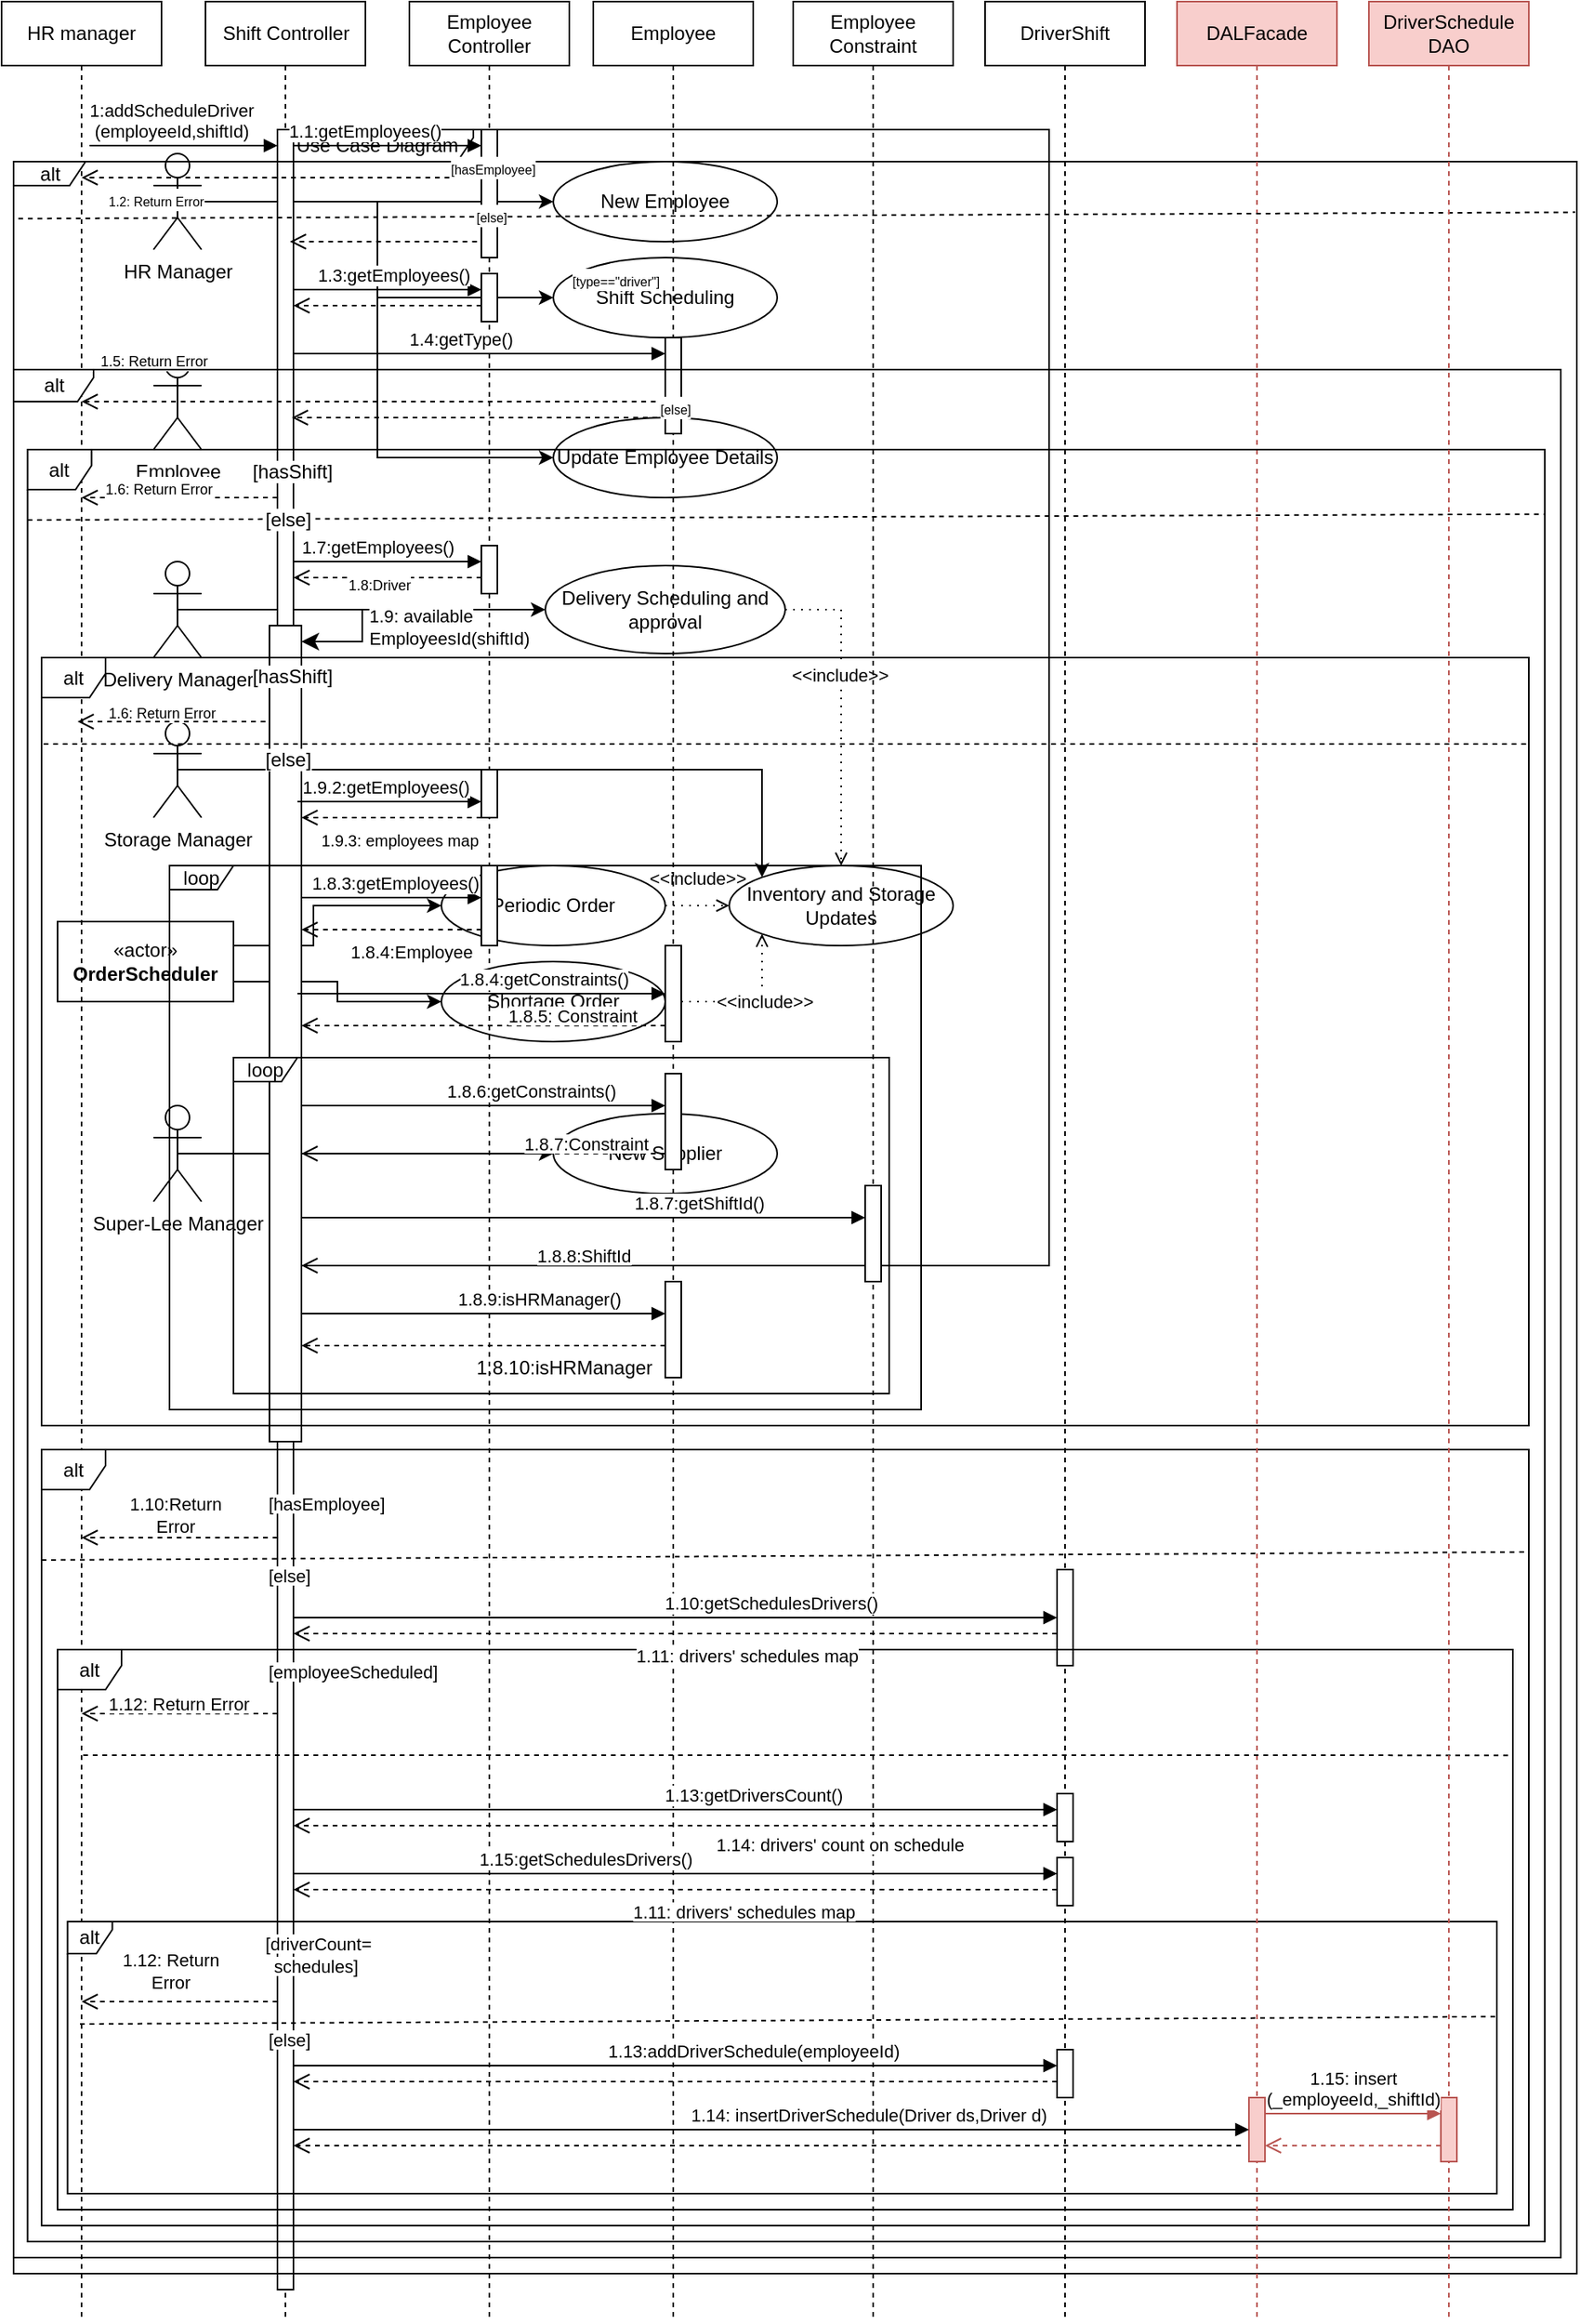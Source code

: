 <mxfile version="21.5.0" type="device">
  <diagram name="Page-1" id="OMFNTm1YXZq7TplVaW0e">
    <mxGraphModel dx="794" dy="508" grid="1" gridSize="10" guides="1" tooltips="1" connect="1" arrows="1" fold="1" page="1" pageScale="1" pageWidth="827" pageHeight="1169" math="0" shadow="0">
      <root>
        <mxCell id="0" />
        <mxCell id="1" parent="0" />
        <mxCell id="u0YorvcQMeuO6eI5wtP1-1" value="Use Case Diagram" style="shape=umlFrame;whiteSpace=wrap;html=1;pointerEvents=0;width=120;height=20;" parent="1" vertex="1">
          <mxGeometry x="180" y="120" width="480" height="710" as="geometry" />
        </mxCell>
        <mxCell id="u0YorvcQMeuO6eI5wtP1-29" style="edgeStyle=orthogonalEdgeStyle;rounded=0;orthogonalLoop=1;jettySize=auto;html=1;exitX=1;exitY=0.5;exitDx=0;exitDy=0;entryX=0;entryY=0.5;entryDx=0;entryDy=0;dashed=1;dashPattern=1 4;endArrow=open;endFill=0;" parent="1" source="u0YorvcQMeuO6eI5wtP1-2" target="u0YorvcQMeuO6eI5wtP1-7" edge="1">
          <mxGeometry relative="1" as="geometry" />
        </mxCell>
        <mxCell id="u0YorvcQMeuO6eI5wtP1-35" value="&amp;lt;&amp;lt;include&amp;gt;&amp;gt;" style="edgeLabel;html=1;align=center;verticalAlign=middle;resizable=0;points=[];" parent="u0YorvcQMeuO6eI5wtP1-29" vertex="1" connectable="0">
          <mxGeometry x="-0.416" y="-1" relative="1" as="geometry">
            <mxPoint x="8" y="-18" as="offset" />
          </mxGeometry>
        </mxCell>
        <mxCell id="u0YorvcQMeuO6eI5wtP1-2" value="Periodic Order" style="ellipse;whiteSpace=wrap;html=1;" parent="1" vertex="1">
          <mxGeometry x="280" y="580" width="140" height="50" as="geometry" />
        </mxCell>
        <mxCell id="u0YorvcQMeuO6eI5wtP1-30" style="edgeStyle=orthogonalEdgeStyle;rounded=0;orthogonalLoop=1;jettySize=auto;html=1;exitX=1;exitY=0.5;exitDx=0;exitDy=0;entryX=0;entryY=1;entryDx=0;entryDy=0;endArrow=open;endFill=0;dashed=1;dashPattern=1 4;" parent="1" source="u0YorvcQMeuO6eI5wtP1-3" target="u0YorvcQMeuO6eI5wtP1-7" edge="1">
          <mxGeometry relative="1" as="geometry" />
        </mxCell>
        <mxCell id="u0YorvcQMeuO6eI5wtP1-36" value="&amp;lt;&amp;lt;include&amp;gt;&amp;gt;" style="edgeLabel;html=1;align=center;verticalAlign=middle;resizable=0;points=[];" parent="u0YorvcQMeuO6eI5wtP1-30" vertex="1" connectable="0">
          <mxGeometry x="0.19" y="-1" relative="1" as="geometry">
            <mxPoint as="offset" />
          </mxGeometry>
        </mxCell>
        <mxCell id="u0YorvcQMeuO6eI5wtP1-3" value="Shortage Order" style="ellipse;whiteSpace=wrap;html=1;" parent="1" vertex="1">
          <mxGeometry x="280" y="640" width="140" height="50" as="geometry" />
        </mxCell>
        <mxCell id="u0YorvcQMeuO6eI5wtP1-4" value="Shift Scheduling" style="ellipse;whiteSpace=wrap;html=1;" parent="1" vertex="1">
          <mxGeometry x="350" y="200" width="140" height="50" as="geometry" />
        </mxCell>
        <mxCell id="u0YorvcQMeuO6eI5wtP1-5" value="New Employee" style="ellipse;whiteSpace=wrap;html=1;" parent="1" vertex="1">
          <mxGeometry x="350" y="140" width="140" height="50" as="geometry" />
        </mxCell>
        <mxCell id="u0YorvcQMeuO6eI5wtP1-6" value="Update Employee Details" style="ellipse;whiteSpace=wrap;html=1;" parent="1" vertex="1">
          <mxGeometry x="350" y="300" width="140" height="50" as="geometry" />
        </mxCell>
        <mxCell id="u0YorvcQMeuO6eI5wtP1-7" value="Inventory and Storage Updates" style="ellipse;whiteSpace=wrap;html=1;" parent="1" vertex="1">
          <mxGeometry x="460" y="580" width="140" height="50" as="geometry" />
        </mxCell>
        <mxCell id="u0YorvcQMeuO6eI5wtP1-8" value="New Supplier" style="ellipse;whiteSpace=wrap;html=1;" parent="1" vertex="1">
          <mxGeometry x="350" y="735" width="140" height="50" as="geometry" />
        </mxCell>
        <mxCell id="u0YorvcQMeuO6eI5wtP1-9" value="Delivery Scheduling and approval" style="ellipse;whiteSpace=wrap;html=1;" parent="1" vertex="1">
          <mxGeometry x="345" y="392.5" width="150" height="55" as="geometry" />
        </mxCell>
        <mxCell id="u0YorvcQMeuO6eI5wtP1-22" style="edgeStyle=orthogonalEdgeStyle;rounded=0;orthogonalLoop=1;jettySize=auto;html=1;exitX=1;exitY=0.25;exitDx=0;exitDy=0;entryX=0;entryY=0.5;entryDx=0;entryDy=0;" parent="1" source="u0YorvcQMeuO6eI5wtP1-21" target="u0YorvcQMeuO6eI5wtP1-2" edge="1">
          <mxGeometry relative="1" as="geometry">
            <Array as="points">
              <mxPoint x="150" y="630" />
              <mxPoint x="200" y="630" />
              <mxPoint x="200" y="605" />
            </Array>
          </mxGeometry>
        </mxCell>
        <mxCell id="u0YorvcQMeuO6eI5wtP1-23" style="edgeStyle=orthogonalEdgeStyle;rounded=0;orthogonalLoop=1;jettySize=auto;html=1;exitX=1;exitY=0.75;exitDx=0;exitDy=0;entryX=0;entryY=0.5;entryDx=0;entryDy=0;" parent="1" source="u0YorvcQMeuO6eI5wtP1-21" target="u0YorvcQMeuO6eI5wtP1-3" edge="1">
          <mxGeometry relative="1" as="geometry" />
        </mxCell>
        <mxCell id="u0YorvcQMeuO6eI5wtP1-21" value="«actor»&lt;br&gt;&lt;b&gt;OrderScheduler&lt;/b&gt;" style="html=1;whiteSpace=wrap;" parent="1" vertex="1">
          <mxGeometry x="40" y="615" width="110" height="50" as="geometry" />
        </mxCell>
        <mxCell id="u0YorvcQMeuO6eI5wtP1-31" style="edgeStyle=orthogonalEdgeStyle;rounded=0;orthogonalLoop=1;jettySize=auto;html=1;exitX=0.5;exitY=0.5;exitDx=0;exitDy=0;entryX=0;entryY=0;entryDx=0;entryDy=0;exitPerimeter=0;" parent="1" source="u0YorvcQMeuO6eI5wtP1-32" target="u0YorvcQMeuO6eI5wtP1-7" edge="1">
          <mxGeometry relative="1" as="geometry">
            <mxPoint x="150" y="585" as="sourcePoint" />
            <Array as="points">
              <mxPoint x="115" y="520" />
              <mxPoint x="481" y="520" />
            </Array>
          </mxGeometry>
        </mxCell>
        <mxCell id="u0YorvcQMeuO6eI5wtP1-32" value="Storage Manager" style="shape=umlActor;verticalLabelPosition=bottom;verticalAlign=top;html=1;" parent="1" vertex="1">
          <mxGeometry x="100" y="490" width="30" height="60" as="geometry" />
        </mxCell>
        <mxCell id="u0YorvcQMeuO6eI5wtP1-39" style="edgeStyle=orthogonalEdgeStyle;rounded=0;orthogonalLoop=1;jettySize=auto;html=1;exitX=0.5;exitY=0.5;exitDx=0;exitDy=0;exitPerimeter=0;entryX=0;entryY=0.5;entryDx=0;entryDy=0;" parent="1" source="u0YorvcQMeuO6eI5wtP1-38" target="u0YorvcQMeuO6eI5wtP1-8" edge="1">
          <mxGeometry relative="1" as="geometry" />
        </mxCell>
        <mxCell id="u0YorvcQMeuO6eI5wtP1-38" value="Super-Lee Manager" style="shape=umlActor;verticalLabelPosition=bottom;verticalAlign=top;html=1;" parent="1" vertex="1">
          <mxGeometry x="100" y="730" width="30" height="60" as="geometry" />
        </mxCell>
        <mxCell id="7" style="edgeStyle=orthogonalEdgeStyle;rounded=0;orthogonalLoop=1;jettySize=auto;html=1;exitX=0.5;exitY=0.5;exitDx=0;exitDy=0;exitPerimeter=0;entryX=0;entryY=0.5;entryDx=0;entryDy=0;" parent="1" source="2" target="u0YorvcQMeuO6eI5wtP1-5" edge="1">
          <mxGeometry relative="1" as="geometry" />
        </mxCell>
        <mxCell id="8" style="edgeStyle=orthogonalEdgeStyle;rounded=0;orthogonalLoop=1;jettySize=auto;html=1;exitX=0.5;exitY=0.5;exitDx=0;exitDy=0;exitPerimeter=0;entryX=0;entryY=0.5;entryDx=0;entryDy=0;" parent="1" source="2" target="u0YorvcQMeuO6eI5wtP1-4" edge="1">
          <mxGeometry relative="1" as="geometry" />
        </mxCell>
        <mxCell id="9" style="edgeStyle=orthogonalEdgeStyle;rounded=0;orthogonalLoop=1;jettySize=auto;html=1;exitX=0.5;exitY=0.5;exitDx=0;exitDy=0;exitPerimeter=0;entryX=0;entryY=0.5;entryDx=0;entryDy=0;" parent="1" source="2" target="u0YorvcQMeuO6eI5wtP1-6" edge="1">
          <mxGeometry relative="1" as="geometry" />
        </mxCell>
        <mxCell id="2" value="HR Manager" style="shape=umlActor;verticalLabelPosition=bottom;verticalAlign=top;html=1;" parent="1" vertex="1">
          <mxGeometry x="100" y="135" width="30" height="60" as="geometry" />
        </mxCell>
        <mxCell id="3" value="Employee" style="shape=umlActor;verticalLabelPosition=bottom;verticalAlign=top;html=1;" parent="1" vertex="1">
          <mxGeometry x="100" y="260" width="30" height="60" as="geometry" />
        </mxCell>
        <mxCell id="6" style="edgeStyle=orthogonalEdgeStyle;rounded=0;orthogonalLoop=1;jettySize=auto;html=1;exitX=0.5;exitY=0.5;exitDx=0;exitDy=0;exitPerimeter=0;entryX=0;entryY=0.5;entryDx=0;entryDy=0;" parent="1" source="4" target="u0YorvcQMeuO6eI5wtP1-9" edge="1">
          <mxGeometry relative="1" as="geometry" />
        </mxCell>
        <mxCell id="4" value="Delivery Manager" style="shape=umlActor;verticalLabelPosition=bottom;verticalAlign=top;html=1;" parent="1" vertex="1">
          <mxGeometry x="100" y="390" width="30" height="60" as="geometry" />
        </mxCell>
        <mxCell id="10" style="edgeStyle=orthogonalEdgeStyle;rounded=0;orthogonalLoop=1;jettySize=auto;html=1;exitX=1;exitY=0.5;exitDx=0;exitDy=0;entryX=0.5;entryY=0;entryDx=0;entryDy=0;dashed=1;dashPattern=1 4;endArrow=open;endFill=0;" parent="1" source="u0YorvcQMeuO6eI5wtP1-9" target="u0YorvcQMeuO6eI5wtP1-7" edge="1">
          <mxGeometry relative="1" as="geometry">
            <mxPoint x="510" y="460" as="sourcePoint" />
            <mxPoint x="550" y="410" as="targetPoint" />
            <Array as="points">
              <mxPoint x="530" y="420" />
            </Array>
          </mxGeometry>
        </mxCell>
        <mxCell id="11" value="&amp;lt;&amp;lt;include&amp;gt;&amp;gt;" style="edgeLabel;html=1;align=center;verticalAlign=middle;resizable=0;points=[];" parent="10" vertex="1" connectable="0">
          <mxGeometry x="-0.416" y="-1" relative="1" as="geometry">
            <mxPoint y="19" as="offset" />
          </mxGeometry>
        </mxCell>
        <mxCell id="nFy5Mc15L_o9c_TITV0G-11" value="HR manager" style="shape=umlLifeline;perimeter=lifelinePerimeter;whiteSpace=wrap;html=1;container=0;dropTarget=0;collapsible=0;recursiveResize=0;outlineConnect=0;portConstraint=eastwest;newEdgeStyle={&quot;edgeStyle&quot;:&quot;elbowEdgeStyle&quot;,&quot;elbow&quot;:&quot;vertical&quot;,&quot;curved&quot;:0,&quot;rounded&quot;:0};" vertex="1" parent="1">
          <mxGeometry x="5" y="40" width="100" height="1450" as="geometry" />
        </mxCell>
        <mxCell id="nFy5Mc15L_o9c_TITV0G-12" value="Shift Controller" style="shape=umlLifeline;perimeter=lifelinePerimeter;whiteSpace=wrap;html=1;container=0;dropTarget=0;collapsible=0;recursiveResize=0;outlineConnect=0;portConstraint=eastwest;newEdgeStyle={&quot;edgeStyle&quot;:&quot;elbowEdgeStyle&quot;,&quot;elbow&quot;:&quot;vertical&quot;,&quot;curved&quot;:0,&quot;rounded&quot;:0};" vertex="1" parent="1">
          <mxGeometry x="132.5" y="40" width="100" height="1450" as="geometry" />
        </mxCell>
        <mxCell id="nFy5Mc15L_o9c_TITV0G-13" value="" style="html=1;points=[];perimeter=orthogonalPerimeter;outlineConnect=0;targetShapes=umlLifeline;portConstraint=eastwest;newEdgeStyle={&quot;edgeStyle&quot;:&quot;elbowEdgeStyle&quot;,&quot;elbow&quot;:&quot;vertical&quot;,&quot;curved&quot;:0,&quot;rounded&quot;:0};" vertex="1" parent="nFy5Mc15L_o9c_TITV0G-12">
          <mxGeometry x="45" y="80" width="10" height="1350" as="geometry" />
        </mxCell>
        <mxCell id="nFy5Mc15L_o9c_TITV0G-14" value="" style="html=1;points=[];perimeter=orthogonalPerimeter;outlineConnect=0;targetShapes=umlLifeline;portConstraint=eastwest;newEdgeStyle={&quot;edgeStyle&quot;:&quot;elbowEdgeStyle&quot;,&quot;elbow&quot;:&quot;vertical&quot;,&quot;curved&quot;:0,&quot;rounded&quot;:0};" vertex="1" parent="nFy5Mc15L_o9c_TITV0G-12">
          <mxGeometry x="40" y="390" width="20" height="510" as="geometry" />
        </mxCell>
        <mxCell id="nFy5Mc15L_o9c_TITV0G-15" value="" style="edgeStyle=segmentEdgeStyle;endArrow=classic;html=1;curved=0;rounded=0;endSize=8;startSize=8;" edge="1" parent="nFy5Mc15L_o9c_TITV0G-12" source="nFy5Mc15L_o9c_TITV0G-13" target="nFy5Mc15L_o9c_TITV0G-14">
          <mxGeometry width="50" height="50" relative="1" as="geometry">
            <mxPoint x="52.5" y="385" as="sourcePoint" />
            <mxPoint x="52.5" y="415" as="targetPoint" />
            <Array as="points">
              <mxPoint x="98" y="380" />
              <mxPoint x="98" y="400" />
            </Array>
          </mxGeometry>
        </mxCell>
        <mxCell id="nFy5Mc15L_o9c_TITV0G-16" value="1:addScheduleDriver&lt;br&gt;(employeeId,shiftId)" style="html=1;verticalAlign=bottom;endArrow=block;edgeStyle=elbowEdgeStyle;elbow=vertical;curved=0;rounded=0;" edge="1" parent="1" target="nFy5Mc15L_o9c_TITV0G-13">
          <mxGeometry x="-0.13" relative="1" as="geometry">
            <mxPoint x="60" y="130" as="sourcePoint" />
            <Array as="points">
              <mxPoint x="145" y="130" />
            </Array>
            <mxPoint x="170" y="130" as="targetPoint" />
            <mxPoint as="offset" />
          </mxGeometry>
        </mxCell>
        <mxCell id="nFy5Mc15L_o9c_TITV0G-17" value="Employee&lt;br&gt;Controller" style="shape=umlLifeline;perimeter=lifelinePerimeter;whiteSpace=wrap;html=1;container=0;dropTarget=0;collapsible=0;recursiveResize=0;outlineConnect=0;portConstraint=eastwest;newEdgeStyle={&quot;edgeStyle&quot;:&quot;elbowEdgeStyle&quot;,&quot;elbow&quot;:&quot;vertical&quot;,&quot;curved&quot;:0,&quot;rounded&quot;:0};" vertex="1" parent="1">
          <mxGeometry x="260" y="40" width="100" height="1450" as="geometry" />
        </mxCell>
        <mxCell id="nFy5Mc15L_o9c_TITV0G-18" value="" style="html=1;points=[];perimeter=orthogonalPerimeter;outlineConnect=0;targetShapes=umlLifeline;portConstraint=eastwest;newEdgeStyle={&quot;edgeStyle&quot;:&quot;elbowEdgeStyle&quot;,&quot;elbow&quot;:&quot;vertical&quot;,&quot;curved&quot;:0,&quot;rounded&quot;:0};" vertex="1" parent="nFy5Mc15L_o9c_TITV0G-17">
          <mxGeometry x="45" y="80" width="10" height="80" as="geometry" />
        </mxCell>
        <mxCell id="nFy5Mc15L_o9c_TITV0G-19" value="" style="html=1;points=[];perimeter=orthogonalPerimeter;outlineConnect=0;targetShapes=umlLifeline;portConstraint=eastwest;newEdgeStyle={&quot;edgeStyle&quot;:&quot;elbowEdgeStyle&quot;,&quot;elbow&quot;:&quot;vertical&quot;,&quot;curved&quot;:0,&quot;rounded&quot;:0};" vertex="1" parent="nFy5Mc15L_o9c_TITV0G-17">
          <mxGeometry x="45" y="170" width="10" height="30" as="geometry" />
        </mxCell>
        <mxCell id="nFy5Mc15L_o9c_TITV0G-20" value="" style="html=1;points=[];perimeter=orthogonalPerimeter;outlineConnect=0;targetShapes=umlLifeline;portConstraint=eastwest;newEdgeStyle={&quot;edgeStyle&quot;:&quot;elbowEdgeStyle&quot;,&quot;elbow&quot;:&quot;vertical&quot;,&quot;curved&quot;:0,&quot;rounded&quot;:0};" vertex="1" parent="nFy5Mc15L_o9c_TITV0G-17">
          <mxGeometry x="45" y="340" width="10" height="30" as="geometry" />
        </mxCell>
        <mxCell id="nFy5Mc15L_o9c_TITV0G-21" value="" style="html=1;points=[];perimeter=orthogonalPerimeter;outlineConnect=0;targetShapes=umlLifeline;portConstraint=eastwest;newEdgeStyle={&quot;edgeStyle&quot;:&quot;elbowEdgeStyle&quot;,&quot;elbow&quot;:&quot;vertical&quot;,&quot;curved&quot;:0,&quot;rounded&quot;:0};" vertex="1" parent="nFy5Mc15L_o9c_TITV0G-17">
          <mxGeometry x="45" y="480" width="10" height="30" as="geometry" />
        </mxCell>
        <mxCell id="nFy5Mc15L_o9c_TITV0G-22" value="" style="html=1;points=[];perimeter=orthogonalPerimeter;outlineConnect=0;targetShapes=umlLifeline;portConstraint=eastwest;newEdgeStyle={&quot;edgeStyle&quot;:&quot;elbowEdgeStyle&quot;,&quot;elbow&quot;:&quot;vertical&quot;,&quot;curved&quot;:0,&quot;rounded&quot;:0};" vertex="1" parent="nFy5Mc15L_o9c_TITV0G-17">
          <mxGeometry x="45" y="540" width="10" height="50" as="geometry" />
        </mxCell>
        <mxCell id="nFy5Mc15L_o9c_TITV0G-23" value="1.1:getEmployees()" style="html=1;verticalAlign=bottom;endArrow=block;edgeStyle=elbowEdgeStyle;elbow=vertical;curved=0;rounded=0;" edge="1" parent="1" source="nFy5Mc15L_o9c_TITV0G-13" target="nFy5Mc15L_o9c_TITV0G-18">
          <mxGeometry x="-0.25" relative="1" as="geometry">
            <mxPoint x="190" y="140" as="sourcePoint" />
            <Array as="points">
              <mxPoint x="260" y="130" />
              <mxPoint x="290" y="140" />
            </Array>
            <mxPoint x="350" y="140" as="targetPoint" />
            <mxPoint as="offset" />
          </mxGeometry>
        </mxCell>
        <mxCell id="nFy5Mc15L_o9c_TITV0G-24" value="" style="html=1;verticalAlign=bottom;endArrow=open;dashed=1;endSize=8;edgeStyle=elbowEdgeStyle;elbow=vertical;curved=0;rounded=0;" edge="1" parent="1" source="nFy5Mc15L_o9c_TITV0G-19" target="nFy5Mc15L_o9c_TITV0G-13">
          <mxGeometry relative="1" as="geometry">
            <mxPoint x="230" y="240" as="targetPoint" />
            <Array as="points">
              <mxPoint x="280" y="230" />
              <mxPoint x="250" y="220" />
              <mxPoint x="250" y="210" />
            </Array>
            <mxPoint x="350" y="240" as="sourcePoint" />
          </mxGeometry>
        </mxCell>
        <mxCell id="nFy5Mc15L_o9c_TITV0G-25" value="Employee" style="shape=umlLifeline;perimeter=lifelinePerimeter;whiteSpace=wrap;html=1;container=0;dropTarget=0;collapsible=0;recursiveResize=0;outlineConnect=0;portConstraint=eastwest;newEdgeStyle={&quot;edgeStyle&quot;:&quot;elbowEdgeStyle&quot;,&quot;elbow&quot;:&quot;vertical&quot;,&quot;curved&quot;:0,&quot;rounded&quot;:0};" vertex="1" parent="1">
          <mxGeometry x="375" y="40" width="100" height="1450" as="geometry" />
        </mxCell>
        <mxCell id="nFy5Mc15L_o9c_TITV0G-26" value="" style="html=1;points=[];perimeter=orthogonalPerimeter;outlineConnect=0;targetShapes=umlLifeline;portConstraint=eastwest;newEdgeStyle={&quot;edgeStyle&quot;:&quot;elbowEdgeStyle&quot;,&quot;elbow&quot;:&quot;vertical&quot;,&quot;curved&quot;:0,&quot;rounded&quot;:0};" vertex="1" parent="nFy5Mc15L_o9c_TITV0G-25">
          <mxGeometry x="45" y="210" width="10" height="60" as="geometry" />
        </mxCell>
        <mxCell id="nFy5Mc15L_o9c_TITV0G-27" value="" style="html=1;points=[];perimeter=orthogonalPerimeter;outlineConnect=0;targetShapes=umlLifeline;portConstraint=eastwest;newEdgeStyle={&quot;edgeStyle&quot;:&quot;elbowEdgeStyle&quot;,&quot;elbow&quot;:&quot;vertical&quot;,&quot;curved&quot;:0,&quot;rounded&quot;:0};" vertex="1" parent="nFy5Mc15L_o9c_TITV0G-25">
          <mxGeometry x="45" y="590" width="10" height="60" as="geometry" />
        </mxCell>
        <mxCell id="nFy5Mc15L_o9c_TITV0G-28" value="" style="html=1;points=[];perimeter=orthogonalPerimeter;outlineConnect=0;targetShapes=umlLifeline;portConstraint=eastwest;newEdgeStyle={&quot;edgeStyle&quot;:&quot;elbowEdgeStyle&quot;,&quot;elbow&quot;:&quot;vertical&quot;,&quot;curved&quot;:0,&quot;rounded&quot;:0};" vertex="1" parent="nFy5Mc15L_o9c_TITV0G-25">
          <mxGeometry x="45" y="670" width="10" height="60" as="geometry" />
        </mxCell>
        <mxCell id="nFy5Mc15L_o9c_TITV0G-29" value="" style="html=1;points=[];perimeter=orthogonalPerimeter;outlineConnect=0;targetShapes=umlLifeline;portConstraint=eastwest;newEdgeStyle={&quot;edgeStyle&quot;:&quot;elbowEdgeStyle&quot;,&quot;elbow&quot;:&quot;vertical&quot;,&quot;curved&quot;:0,&quot;rounded&quot;:0};" vertex="1" parent="nFy5Mc15L_o9c_TITV0G-25">
          <mxGeometry x="45" y="800" width="10" height="60" as="geometry" />
        </mxCell>
        <mxCell id="nFy5Mc15L_o9c_TITV0G-30" value="Employee&lt;br&gt;Constraint" style="shape=umlLifeline;perimeter=lifelinePerimeter;whiteSpace=wrap;html=1;container=0;dropTarget=0;collapsible=0;recursiveResize=0;outlineConnect=0;portConstraint=eastwest;newEdgeStyle={&quot;edgeStyle&quot;:&quot;elbowEdgeStyle&quot;,&quot;elbow&quot;:&quot;vertical&quot;,&quot;curved&quot;:0,&quot;rounded&quot;:0};" vertex="1" parent="1">
          <mxGeometry x="500" y="40" width="100" height="1450" as="geometry" />
        </mxCell>
        <mxCell id="nFy5Mc15L_o9c_TITV0G-31" value="" style="html=1;points=[];perimeter=orthogonalPerimeter;outlineConnect=0;targetShapes=umlLifeline;portConstraint=eastwest;newEdgeStyle={&quot;edgeStyle&quot;:&quot;elbowEdgeStyle&quot;,&quot;elbow&quot;:&quot;vertical&quot;,&quot;curved&quot;:0,&quot;rounded&quot;:0};" vertex="1" parent="nFy5Mc15L_o9c_TITV0G-30">
          <mxGeometry x="45" y="740" width="10" height="60" as="geometry" />
        </mxCell>
        <mxCell id="nFy5Mc15L_o9c_TITV0G-32" value="DriverShift" style="shape=umlLifeline;perimeter=lifelinePerimeter;whiteSpace=wrap;html=1;container=0;dropTarget=0;collapsible=0;recursiveResize=0;outlineConnect=0;portConstraint=eastwest;newEdgeStyle={&quot;edgeStyle&quot;:&quot;elbowEdgeStyle&quot;,&quot;elbow&quot;:&quot;vertical&quot;,&quot;curved&quot;:0,&quot;rounded&quot;:0};" vertex="1" parent="1">
          <mxGeometry x="620" y="40" width="100" height="1450" as="geometry" />
        </mxCell>
        <mxCell id="nFy5Mc15L_o9c_TITV0G-33" value="" style="html=1;points=[];perimeter=orthogonalPerimeter;outlineConnect=0;targetShapes=umlLifeline;portConstraint=eastwest;newEdgeStyle={&quot;edgeStyle&quot;:&quot;elbowEdgeStyle&quot;,&quot;elbow&quot;:&quot;vertical&quot;,&quot;curved&quot;:0,&quot;rounded&quot;:0};" vertex="1" parent="nFy5Mc15L_o9c_TITV0G-32">
          <mxGeometry x="45" y="980" width="10" height="60" as="geometry" />
        </mxCell>
        <mxCell id="nFy5Mc15L_o9c_TITV0G-34" value="" style="html=1;points=[];perimeter=orthogonalPerimeter;outlineConnect=0;targetShapes=umlLifeline;portConstraint=eastwest;newEdgeStyle={&quot;edgeStyle&quot;:&quot;elbowEdgeStyle&quot;,&quot;elbow&quot;:&quot;vertical&quot;,&quot;curved&quot;:0,&quot;rounded&quot;:0};" vertex="1" parent="nFy5Mc15L_o9c_TITV0G-32">
          <mxGeometry x="45" y="1120" width="10" height="30" as="geometry" />
        </mxCell>
        <mxCell id="nFy5Mc15L_o9c_TITV0G-35" value="" style="html=1;points=[];perimeter=orthogonalPerimeter;outlineConnect=0;targetShapes=umlLifeline;portConstraint=eastwest;newEdgeStyle={&quot;edgeStyle&quot;:&quot;elbowEdgeStyle&quot;,&quot;elbow&quot;:&quot;vertical&quot;,&quot;curved&quot;:0,&quot;rounded&quot;:0};" vertex="1" parent="nFy5Mc15L_o9c_TITV0G-32">
          <mxGeometry x="45" y="1160" width="10" height="30" as="geometry" />
        </mxCell>
        <mxCell id="nFy5Mc15L_o9c_TITV0G-36" value="" style="html=1;points=[];perimeter=orthogonalPerimeter;outlineConnect=0;targetShapes=umlLifeline;portConstraint=eastwest;newEdgeStyle={&quot;edgeStyle&quot;:&quot;elbowEdgeStyle&quot;,&quot;elbow&quot;:&quot;vertical&quot;,&quot;curved&quot;:0,&quot;rounded&quot;:0};" vertex="1" parent="nFy5Mc15L_o9c_TITV0G-32">
          <mxGeometry x="45" y="1280" width="10" height="30" as="geometry" />
        </mxCell>
        <mxCell id="nFy5Mc15L_o9c_TITV0G-37" value="1.4:getType()" style="html=1;verticalAlign=bottom;endArrow=block;edgeStyle=elbowEdgeStyle;elbow=vertical;curved=0;rounded=0;" edge="1" parent="1" source="nFy5Mc15L_o9c_TITV0G-13" target="nFy5Mc15L_o9c_TITV0G-26">
          <mxGeometry x="-0.106" relative="1" as="geometry">
            <mxPoint x="190" y="295" as="sourcePoint" />
            <Array as="points">
              <mxPoint x="270" y="260" />
              <mxPoint x="340" y="250" />
              <mxPoint x="350" y="240" />
              <mxPoint x="330" y="340" />
              <mxPoint x="300" y="330" />
            </Array>
            <mxPoint x="420" y="295" as="targetPoint" />
            <mxPoint as="offset" />
          </mxGeometry>
        </mxCell>
        <mxCell id="nFy5Mc15L_o9c_TITV0G-38" value="1.7:getEmployees()" style="html=1;verticalAlign=bottom;endArrow=block;edgeStyle=elbowEdgeStyle;elbow=vertical;curved=0;rounded=0;" edge="1" parent="1" source="nFy5Mc15L_o9c_TITV0G-13" target="nFy5Mc15L_o9c_TITV0G-20">
          <mxGeometry x="-0.117" relative="1" as="geometry">
            <mxPoint x="190" y="400" as="sourcePoint" />
            <Array as="points">
              <mxPoint x="280" y="390" />
              <mxPoint x="250" y="380" />
              <mxPoint x="270" y="370" />
              <mxPoint x="250" y="400" />
            </Array>
            <mxPoint x="300" y="400" as="targetPoint" />
            <mxPoint as="offset" />
          </mxGeometry>
        </mxCell>
        <mxCell id="nFy5Mc15L_o9c_TITV0G-39" value="" style="html=1;verticalAlign=bottom;endArrow=open;dashed=1;endSize=8;edgeStyle=elbowEdgeStyle;elbow=vertical;curved=0;rounded=0;" edge="1" parent="1" source="nFy5Mc15L_o9c_TITV0G-20" target="nFy5Mc15L_o9c_TITV0G-13">
          <mxGeometry relative="1" as="geometry">
            <mxPoint x="190" y="380" as="targetPoint" />
            <Array as="points">
              <mxPoint x="260" y="400" />
              <mxPoint x="280" y="390" />
              <mxPoint x="230" y="420" />
              <mxPoint x="250" y="430" />
            </Array>
            <mxPoint x="300" y="380" as="sourcePoint" />
          </mxGeometry>
        </mxCell>
        <mxCell id="nFy5Mc15L_o9c_TITV0G-40" value="&lt;span style=&quot;color: rgb(0, 0, 0); font-family: Helvetica; font-style: normal; font-variant-ligatures: normal; font-variant-caps: normal; font-weight: 400; letter-spacing: normal; orphans: 2; text-align: center; text-indent: 0px; text-transform: none; widows: 2; word-spacing: 0px; -webkit-text-stroke-width: 0px; background-color: rgb(255, 255, 255); text-decoration-thickness: initial; text-decoration-style: initial; text-decoration-color: initial; float: none; display: inline !important;&quot;&gt;&lt;font style=&quot;font-size: 9px;&quot;&gt;1.8:Driver&lt;/font&gt;&lt;/span&gt;" style="text;whiteSpace=wrap;html=1;" vertex="1" parent="1">
          <mxGeometry x="220" y="390" width="30" height="20" as="geometry" />
        </mxCell>
        <mxCell id="nFy5Mc15L_o9c_TITV0G-41" value="loop" style="shape=umlFrame;whiteSpace=wrap;html=1;pointerEvents=0;width=40;height=15;" vertex="1" parent="1">
          <mxGeometry x="110" y="580" width="470" height="340" as="geometry" />
        </mxCell>
        <mxCell id="nFy5Mc15L_o9c_TITV0G-42" value="1.3:getEmployees()" style="html=1;verticalAlign=bottom;endArrow=block;edgeStyle=elbowEdgeStyle;elbow=vertical;curved=0;rounded=0;" edge="1" parent="1" source="nFy5Mc15L_o9c_TITV0G-13" target="nFy5Mc15L_o9c_TITV0G-19">
          <mxGeometry x="0.067" relative="1" as="geometry">
            <mxPoint x="190" y="260" as="sourcePoint" />
            <Array as="points">
              <mxPoint x="280" y="220" />
              <mxPoint x="260" y="210" />
              <mxPoint x="270" y="200" />
              <mxPoint x="250" y="190" />
              <mxPoint x="290" y="260" />
              <mxPoint x="310" y="260" />
              <mxPoint x="260" y="270" />
              <mxPoint x="295" y="260" />
            </Array>
            <mxPoint x="300" y="260" as="targetPoint" />
            <mxPoint as="offset" />
          </mxGeometry>
        </mxCell>
        <mxCell id="nFy5Mc15L_o9c_TITV0G-43" value="1.9.2:getEmployees()" style="html=1;verticalAlign=bottom;endArrow=block;edgeStyle=elbowEdgeStyle;elbow=vertical;curved=0;rounded=0;" edge="1" parent="1" target="nFy5Mc15L_o9c_TITV0G-21">
          <mxGeometry x="-0.04" relative="1" as="geometry">
            <mxPoint x="190" y="540" as="sourcePoint" />
            <Array as="points">
              <mxPoint x="210" y="540" />
              <mxPoint x="230" y="530" />
              <mxPoint x="250" y="520" />
              <mxPoint x="295" y="480" />
            </Array>
            <mxPoint x="280" y="480" as="targetPoint" />
            <mxPoint as="offset" />
          </mxGeometry>
        </mxCell>
        <mxCell id="nFy5Mc15L_o9c_TITV0G-44" value="" style="html=1;verticalAlign=bottom;endArrow=open;dashed=1;endSize=8;edgeStyle=elbowEdgeStyle;elbow=vertical;curved=0;rounded=0;" edge="1" parent="1" source="nFy5Mc15L_o9c_TITV0G-21" target="nFy5Mc15L_o9c_TITV0G-14">
          <mxGeometry relative="1" as="geometry">
            <mxPoint x="200" y="550" as="targetPoint" />
            <Array as="points">
              <mxPoint x="250" y="550" />
              <mxPoint x="310" y="505" />
            </Array>
            <mxPoint x="300" y="505" as="sourcePoint" />
          </mxGeometry>
        </mxCell>
        <mxCell id="nFy5Mc15L_o9c_TITV0G-45" value="1.8.3:getEmployees()" style="html=1;verticalAlign=bottom;endArrow=block;edgeStyle=elbowEdgeStyle;elbow=vertical;curved=0;rounded=0;" edge="1" parent="1" source="nFy5Mc15L_o9c_TITV0G-14">
          <mxGeometry x="0.043" relative="1" as="geometry">
            <mxPoint x="200" y="600" as="sourcePoint" />
            <Array as="points">
              <mxPoint x="250" y="600" />
              <mxPoint x="295" y="550" />
            </Array>
            <mxPoint x="305" y="600" as="targetPoint" />
            <mxPoint as="offset" />
          </mxGeometry>
        </mxCell>
        <mxCell id="nFy5Mc15L_o9c_TITV0G-46" value="&lt;div style=&quot;text-align: center;&quot;&gt;&lt;span style=&quot;font-size: 11px; background-color: rgb(255, 255, 255);&quot;&gt;&amp;nbsp; &amp;nbsp; &amp;nbsp; 1.8.4:Employee&lt;/span&gt;&lt;/div&gt;" style="text;whiteSpace=wrap;html=1;" vertex="1" parent="1">
          <mxGeometry x="202.5" y="620" width="110" height="20" as="geometry" />
        </mxCell>
        <mxCell id="nFy5Mc15L_o9c_TITV0G-47" value="1.8.4:getConstraints()" style="html=1;verticalAlign=bottom;endArrow=block;edgeStyle=elbowEdgeStyle;elbow=vertical;curved=0;rounded=0;" edge="1" parent="1" target="nFy5Mc15L_o9c_TITV0G-27">
          <mxGeometry x="0.333" relative="1" as="geometry">
            <mxPoint x="190" y="660" as="sourcePoint" />
            <Array as="points">
              <mxPoint x="250" y="660" />
              <mxPoint x="295" y="620" />
            </Array>
            <mxPoint x="305" y="660" as="targetPoint" />
            <mxPoint as="offset" />
          </mxGeometry>
        </mxCell>
        <mxCell id="nFy5Mc15L_o9c_TITV0G-48" value="" style="html=1;verticalAlign=bottom;endArrow=open;dashed=1;endSize=8;edgeStyle=elbowEdgeStyle;elbow=vertical;curved=0;rounded=0;" edge="1" parent="1" target="nFy5Mc15L_o9c_TITV0G-14">
          <mxGeometry relative="1" as="geometry">
            <mxPoint x="300" y="680" as="targetPoint" />
            <Array as="points">
              <mxPoint x="365" y="680" />
            </Array>
            <mxPoint x="420" y="680" as="sourcePoint" />
          </mxGeometry>
        </mxCell>
        <mxCell id="nFy5Mc15L_o9c_TITV0G-49" value="&lt;div style=&quot;text-align: center;&quot;&gt;&lt;span style=&quot;font-size: 11px; background-color: rgb(255, 255, 255);&quot;&gt;1.8.5: Constraint&lt;/span&gt;&lt;/div&gt;" style="text;whiteSpace=wrap;html=1;" vertex="1" parent="1">
          <mxGeometry x="320" y="660" width="95" height="20" as="geometry" />
        </mxCell>
        <mxCell id="nFy5Mc15L_o9c_TITV0G-50" value="1.8.6:getConstraints()" style="html=1;verticalAlign=bottom;endArrow=block;edgeStyle=elbowEdgeStyle;elbow=vertical;curved=0;rounded=0;" edge="1" parent="1" source="nFy5Mc15L_o9c_TITV0G-14">
          <mxGeometry x="0.259" relative="1" as="geometry">
            <mxPoint x="200" y="730" as="sourcePoint" />
            <Array as="points">
              <mxPoint x="250" y="730" />
              <mxPoint x="295" y="690" />
            </Array>
            <mxPoint x="420" y="730" as="targetPoint" />
            <mxPoint as="offset" />
          </mxGeometry>
        </mxCell>
        <mxCell id="nFy5Mc15L_o9c_TITV0G-51" value="" style="html=1;verticalAlign=bottom;endArrow=open;dashed=1;endSize=8;edgeStyle=elbowEdgeStyle;elbow=vertical;curved=0;rounded=0;" edge="1" parent="1" source="nFy5Mc15L_o9c_TITV0G-28" target="nFy5Mc15L_o9c_TITV0G-14">
          <mxGeometry relative="1" as="geometry">
            <mxPoint x="195" y="760" as="targetPoint" />
            <Array as="points">
              <mxPoint x="370" y="760" />
            </Array>
            <mxPoint x="410" y="760" as="sourcePoint" />
          </mxGeometry>
        </mxCell>
        <mxCell id="nFy5Mc15L_o9c_TITV0G-52" value="&lt;div style=&quot;text-align: center;&quot;&gt;&lt;span style=&quot;font-size: 11px; background-color: rgb(255, 255, 255);&quot;&gt;1.8.7:Constraint&lt;/span&gt;&lt;/div&gt;" style="text;whiteSpace=wrap;html=1;" vertex="1" parent="1">
          <mxGeometry x="330" y="740" width="60" height="20" as="geometry" />
        </mxCell>
        <mxCell id="nFy5Mc15L_o9c_TITV0G-53" value="1.8.7:getShiftId()" style="html=1;verticalAlign=bottom;endArrow=block;edgeStyle=elbowEdgeStyle;elbow=vertical;curved=0;rounded=0;" edge="1" parent="1" source="nFy5Mc15L_o9c_TITV0G-14" target="nFy5Mc15L_o9c_TITV0G-31">
          <mxGeometry x="0.408" relative="1" as="geometry">
            <mxPoint x="195" y="800" as="sourcePoint" />
            <Array as="points">
              <mxPoint x="255" y="800" />
              <mxPoint x="300" y="760" />
            </Array>
            <mxPoint x="425" y="800" as="targetPoint" />
            <mxPoint as="offset" />
          </mxGeometry>
        </mxCell>
        <mxCell id="nFy5Mc15L_o9c_TITV0G-54" value="" style="html=1;verticalAlign=bottom;endArrow=open;dashed=1;endSize=8;edgeStyle=elbowEdgeStyle;elbow=vertical;curved=0;rounded=0;" edge="1" parent="1" source="nFy5Mc15L_o9c_TITV0G-31" target="nFy5Mc15L_o9c_TITV0G-14">
          <mxGeometry relative="1" as="geometry">
            <mxPoint x="310" y="830" as="targetPoint" />
            <Array as="points">
              <mxPoint x="490" y="830" />
            </Array>
            <mxPoint x="540" y="830" as="sourcePoint" />
          </mxGeometry>
        </mxCell>
        <mxCell id="nFy5Mc15L_o9c_TITV0G-55" value="&lt;span style=&quot;font-size: 11px; background-color: rgb(255, 255, 255);&quot;&gt;1.8.8:ShiftId&lt;/span&gt;" style="text;whiteSpace=wrap;html=1;" vertex="1" parent="1">
          <mxGeometry x="337.5" y="810" width="60" height="20" as="geometry" />
        </mxCell>
        <mxCell id="nFy5Mc15L_o9c_TITV0G-56" value="1.8.9:isHRManager()" style="html=1;verticalAlign=bottom;endArrow=block;edgeStyle=elbowEdgeStyle;elbow=vertical;curved=0;rounded=0;" edge="1" parent="1" source="nFy5Mc15L_o9c_TITV0G-14" target="nFy5Mc15L_o9c_TITV0G-29">
          <mxGeometry x="0.304" relative="1" as="geometry">
            <mxPoint x="195" y="860" as="sourcePoint" />
            <Array as="points">
              <mxPoint x="255" y="860" />
              <mxPoint x="300" y="820" />
            </Array>
            <mxPoint x="400" y="860" as="targetPoint" />
            <mxPoint as="offset" />
          </mxGeometry>
        </mxCell>
        <mxCell id="nFy5Mc15L_o9c_TITV0G-57" value="" style="html=1;verticalAlign=bottom;endArrow=open;dashed=1;endSize=8;edgeStyle=elbowEdgeStyle;elbow=vertical;curved=0;rounded=0;" edge="1" parent="1" target="nFy5Mc15L_o9c_TITV0G-14">
          <mxGeometry relative="1" as="geometry">
            <mxPoint x="300" y="880" as="targetPoint" />
            <Array as="points">
              <mxPoint x="365" y="880" />
            </Array>
            <mxPoint x="420" y="880" as="sourcePoint" />
          </mxGeometry>
        </mxCell>
        <mxCell id="nFy5Mc15L_o9c_TITV0G-58" value="loop" style="shape=umlFrame;whiteSpace=wrap;html=1;pointerEvents=0;width=40;height=15;" vertex="1" parent="1">
          <mxGeometry x="150" y="700" width="410" height="210" as="geometry" />
        </mxCell>
        <mxCell id="nFy5Mc15L_o9c_TITV0G-59" value="1.10:getSchedulesDrivers()" style="html=1;verticalAlign=bottom;endArrow=block;edgeStyle=elbowEdgeStyle;elbow=vertical;curved=0;rounded=0;" edge="1" parent="1" source="nFy5Mc15L_o9c_TITV0G-13" target="nFy5Mc15L_o9c_TITV0G-33">
          <mxGeometry x="0.25" relative="1" as="geometry">
            <mxPoint x="190" y="990" as="sourcePoint" />
            <Array as="points">
              <mxPoint x="460" y="1050" />
              <mxPoint x="400" y="1040" />
              <mxPoint x="295" y="990" />
            </Array>
            <mxPoint x="660" y="990" as="targetPoint" />
            <mxPoint as="offset" />
          </mxGeometry>
        </mxCell>
        <mxCell id="nFy5Mc15L_o9c_TITV0G-60" value="" style="html=1;verticalAlign=bottom;endArrow=open;dashed=1;endSize=8;edgeStyle=elbowEdgeStyle;elbow=vertical;curved=0;rounded=0;" edge="1" parent="1" source="nFy5Mc15L_o9c_TITV0G-33" target="nFy5Mc15L_o9c_TITV0G-13">
          <mxGeometry relative="1" as="geometry">
            <mxPoint x="200" y="1020" as="targetPoint" />
            <Array as="points">
              <mxPoint x="400" y="1060" />
              <mxPoint x="270" y="1070" />
              <mxPoint x="615" y="1020" />
            </Array>
            <mxPoint x="670" y="1020" as="sourcePoint" />
          </mxGeometry>
        </mxCell>
        <mxCell id="nFy5Mc15L_o9c_TITV0G-61" value="" style="html=1;verticalAlign=bottom;endArrow=open;dashed=1;endSize=8;edgeStyle=elbowEdgeStyle;elbow=vertical;curved=0;rounded=0;" edge="1" parent="1" source="nFy5Mc15L_o9c_TITV0G-34" target="nFy5Mc15L_o9c_TITV0G-13">
          <mxGeometry relative="1" as="geometry">
            <mxPoint x="190" y="1170" as="targetPoint" />
            <Array as="points">
              <mxPoint x="480" y="1180" />
              <mxPoint x="390" y="1170" />
              <mxPoint x="360" y="1140" />
            </Array>
            <mxPoint x="660" y="1170" as="sourcePoint" />
          </mxGeometry>
        </mxCell>
        <mxCell id="nFy5Mc15L_o9c_TITV0G-62" value="1.13:getDriversCount()" style="html=1;verticalAlign=bottom;endArrow=block;edgeStyle=elbowEdgeStyle;elbow=vertical;curved=0;rounded=0;" edge="1" parent="1" source="nFy5Mc15L_o9c_TITV0G-13" target="nFy5Mc15L_o9c_TITV0G-34">
          <mxGeometry x="0.204" relative="1" as="geometry">
            <mxPoint x="195" y="1120" as="sourcePoint" />
            <Array as="points">
              <mxPoint x="600" y="1170" />
              <mxPoint x="440" y="1160" />
              <mxPoint x="410" y="1120" />
              <mxPoint x="305" y="1070" />
            </Array>
            <mxPoint x="670" y="1120" as="targetPoint" />
            <mxPoint as="offset" />
          </mxGeometry>
        </mxCell>
        <mxCell id="nFy5Mc15L_o9c_TITV0G-63" value="1.15:getSchedulesDrivers()" style="html=1;verticalAlign=bottom;endArrow=block;edgeStyle=elbowEdgeStyle;elbow=vertical;curved=0;rounded=0;" edge="1" parent="1" source="nFy5Mc15L_o9c_TITV0G-13" target="nFy5Mc15L_o9c_TITV0G-35">
          <mxGeometry x="-0.236" relative="1" as="geometry">
            <mxPoint x="190" y="1210" as="sourcePoint" />
            <Array as="points">
              <mxPoint x="405" y="1210" />
              <mxPoint x="300" y="1160" />
            </Array>
            <mxPoint x="650" y="1210" as="targetPoint" />
            <mxPoint as="offset" />
          </mxGeometry>
        </mxCell>
        <mxCell id="nFy5Mc15L_o9c_TITV0G-64" value="" style="html=1;verticalAlign=bottom;endArrow=open;dashed=1;endSize=8;edgeStyle=elbowEdgeStyle;elbow=vertical;curved=0;rounded=0;" edge="1" parent="1" source="nFy5Mc15L_o9c_TITV0G-35" target="nFy5Mc15L_o9c_TITV0G-13">
          <mxGeometry relative="1" as="geometry">
            <mxPoint x="195" y="1220" as="targetPoint" />
            <Array as="points">
              <mxPoint x="410" y="1220" />
              <mxPoint x="280" y="1230" />
              <mxPoint x="625" y="1180" />
            </Array>
            <mxPoint x="660" y="1220" as="sourcePoint" />
          </mxGeometry>
        </mxCell>
        <mxCell id="nFy5Mc15L_o9c_TITV0G-65" value="1.13:addDriverSchedule(employeeId)" style="html=1;verticalAlign=bottom;endArrow=block;edgeStyle=elbowEdgeStyle;elbow=vertical;curved=0;rounded=0;" edge="1" parent="1" source="nFy5Mc15L_o9c_TITV0G-13" target="nFy5Mc15L_o9c_TITV0G-36">
          <mxGeometry x="0.204" relative="1" as="geometry">
            <mxPoint x="200" y="1300" as="sourcePoint" />
            <Array as="points">
              <mxPoint x="570" y="1330" />
              <mxPoint x="620" y="1320" />
              <mxPoint x="445" y="1300" />
              <mxPoint x="415" y="1260" />
              <mxPoint x="310" y="1210" />
            </Array>
            <mxPoint x="650" y="1300" as="targetPoint" />
            <mxPoint as="offset" />
          </mxGeometry>
        </mxCell>
        <mxCell id="nFy5Mc15L_o9c_TITV0G-66" value="" style="html=1;verticalAlign=bottom;endArrow=open;dashed=1;endSize=8;edgeStyle=elbowEdgeStyle;elbow=vertical;curved=0;rounded=0;" edge="1" parent="1" source="nFy5Mc15L_o9c_TITV0G-36" target="nFy5Mc15L_o9c_TITV0G-13">
          <mxGeometry relative="1" as="geometry">
            <mxPoint x="195" y="1320" as="targetPoint" />
            <Array as="points">
              <mxPoint x="530" y="1340" />
              <mxPoint x="510" y="1330" />
              <mxPoint x="420" y="1320" />
              <mxPoint x="290" y="1330" />
              <mxPoint x="635" y="1280" />
            </Array>
            <mxPoint x="660" y="1320" as="sourcePoint" />
          </mxGeometry>
        </mxCell>
        <mxCell id="nFy5Mc15L_o9c_TITV0G-67" value="alt" style="shape=umlFrame;whiteSpace=wrap;html=1;pointerEvents=0;width=45;height=15;" vertex="1" parent="1">
          <mxGeometry x="12.5" y="140" width="977.5" height="1320" as="geometry" />
        </mxCell>
        <mxCell id="nFy5Mc15L_o9c_TITV0G-68" value="" style="html=1;verticalAlign=bottom;endArrow=open;dashed=1;endSize=8;edgeStyle=elbowEdgeStyle;elbow=vertical;curved=0;rounded=0;" edge="1" parent="1" target="nFy5Mc15L_o9c_TITV0G-11">
          <mxGeometry relative="1" as="geometry">
            <mxPoint x="185" y="160" as="targetPoint" />
            <Array as="points">
              <mxPoint x="230" y="150" />
              <mxPoint x="260" y="160" />
              <mxPoint x="240" y="170" />
            </Array>
            <mxPoint x="305" y="160" as="sourcePoint" />
          </mxGeometry>
        </mxCell>
        <mxCell id="nFy5Mc15L_o9c_TITV0G-69" value="&lt;div style=&quot;text-align: center;&quot;&gt;&lt;span style=&quot;background-color: rgb(255, 255, 255);&quot;&gt;&lt;font style=&quot;font-size: 8px;&quot;&gt;1.2: Return Error&lt;/font&gt;&lt;/span&gt;&lt;/div&gt;" style="text;whiteSpace=wrap;html=1;" vertex="1" parent="1">
          <mxGeometry x="70" y="150" width="70" height="20" as="geometry" />
        </mxCell>
        <mxCell id="nFy5Mc15L_o9c_TITV0G-70" value="" style="html=1;verticalAlign=bottom;endArrow=open;dashed=1;endSize=8;edgeStyle=elbowEdgeStyle;elbow=vertical;curved=0;rounded=0;" edge="1" parent="1" target="nFy5Mc15L_o9c_TITV0G-11">
          <mxGeometry relative="1" as="geometry">
            <mxPoint x="162.5" y="290" as="targetPoint" />
            <Array as="points">
              <mxPoint x="380" y="290" />
              <mxPoint x="260" y="280" />
              <mxPoint x="100" y="270" />
              <mxPoint x="90" y="280" />
              <mxPoint x="70" y="290" />
              <mxPoint x="307.5" y="360" />
              <mxPoint x="307.5" y="390" />
            </Array>
            <mxPoint x="420" y="290" as="sourcePoint" />
          </mxGeometry>
        </mxCell>
        <mxCell id="nFy5Mc15L_o9c_TITV0G-71" value="&lt;div style=&quot;text-align: center;&quot;&gt;&lt;span style=&quot;background-color: rgb(255, 255, 255);&quot;&gt;&lt;font style=&quot;font-size: 9px;&quot;&gt;1.5: Return Error&lt;/font&gt;&lt;/span&gt;&lt;/div&gt;" style="text;whiteSpace=wrap;html=1;" vertex="1" parent="1">
          <mxGeometry x="65" y="250" width="80" height="20" as="geometry" />
        </mxCell>
        <mxCell id="nFy5Mc15L_o9c_TITV0G-72" value="&lt;span style=&quot;color: rgb(0, 0, 0); font-family: Helvetica; font-style: normal; font-variant-ligatures: normal; font-variant-caps: normal; font-weight: 400; letter-spacing: normal; orphans: 2; text-align: center; text-indent: 0px; text-transform: none; widows: 2; word-spacing: 0px; -webkit-text-stroke-width: 0px; background-color: rgb(255, 255, 255); text-decoration-thickness: initial; text-decoration-style: initial; text-decoration-color: initial; float: none; display: inline !important;&quot;&gt;&lt;font style=&quot;font-size: 8px;&quot;&gt;[hasEmployee]&lt;/font&gt;&lt;br&gt;&lt;/span&gt;" style="text;whiteSpace=wrap;html=1;" vertex="1" parent="1">
          <mxGeometry x="283.75" y="130" width="60" height="20" as="geometry" />
        </mxCell>
        <mxCell id="nFy5Mc15L_o9c_TITV0G-73" value="&lt;span style=&quot;color: rgb(0, 0, 0); font-family: Helvetica; font-style: normal; font-variant-ligatures: normal; font-variant-caps: normal; font-weight: 400; letter-spacing: normal; orphans: 2; text-align: center; text-indent: 0px; text-transform: none; widows: 2; word-spacing: 0px; -webkit-text-stroke-width: 0px; background-color: rgb(255, 255, 255); text-decoration-thickness: initial; text-decoration-style: initial; text-decoration-color: initial; float: none; display: inline !important;&quot;&gt;&lt;span style=&quot;font-size: 8px;&quot;&gt;[type==&quot;driver&quot;]&lt;/span&gt;&lt;br&gt;&lt;/span&gt;" style="text;whiteSpace=wrap;html=1;" vertex="1" parent="1">
          <mxGeometry x="360" y="200" width="60" height="40" as="geometry" />
        </mxCell>
        <mxCell id="nFy5Mc15L_o9c_TITV0G-74" value="alt" style="shape=umlFrame;whiteSpace=wrap;html=1;pointerEvents=0;width=50;height=20;" vertex="1" parent="1">
          <mxGeometry x="12.5" y="270" width="967.5" height="1180" as="geometry" />
        </mxCell>
        <mxCell id="nFy5Mc15L_o9c_TITV0G-75" value="&lt;span style=&quot;color: rgb(0, 0, 0); font-family: Helvetica; font-style: normal; font-variant-ligatures: normal; font-variant-caps: normal; font-weight: 400; letter-spacing: normal; orphans: 2; text-align: center; text-indent: 0px; text-transform: none; widows: 2; word-spacing: 0px; -webkit-text-stroke-width: 0px; background-color: rgb(255, 255, 255); text-decoration-thickness: initial; text-decoration-style: initial; text-decoration-color: initial; float: none; display: inline !important;&quot;&gt;[hasShift]&lt;br&gt;&lt;/span&gt;" style="text;whiteSpace=wrap;html=1;" vertex="1" parent="1">
          <mxGeometry x="160" y="320" width="60" height="25" as="geometry" />
        </mxCell>
        <mxCell id="nFy5Mc15L_o9c_TITV0G-76" value="alt" style="shape=umlFrame;whiteSpace=wrap;html=1;pointerEvents=0;width=40;height=25;" vertex="1" parent="1">
          <mxGeometry x="30" y="945" width="930" height="485" as="geometry" />
        </mxCell>
        <mxCell id="nFy5Mc15L_o9c_TITV0G-77" value="" style="html=1;verticalAlign=bottom;endArrow=open;dashed=1;endSize=8;edgeStyle=elbowEdgeStyle;elbow=vertical;curved=0;rounded=0;" edge="1" parent="1" source="nFy5Mc15L_o9c_TITV0G-13" target="nFy5Mc15L_o9c_TITV0G-11">
          <mxGeometry relative="1" as="geometry">
            <mxPoint x="60" y="340" as="targetPoint" />
            <Array as="points">
              <mxPoint x="160" y="350" />
              <mxPoint x="140" y="370" />
            </Array>
            <mxPoint x="160" y="360" as="sourcePoint" />
          </mxGeometry>
        </mxCell>
        <mxCell id="nFy5Mc15L_o9c_TITV0G-78" value="&lt;div style=&quot;text-align: center;&quot;&gt;&lt;span style=&quot;background-color: rgb(255, 255, 255);&quot;&gt;&lt;font style=&quot;font-size: 9px;&quot;&gt;1.6: Return Error&lt;/font&gt;&lt;/span&gt;&lt;/div&gt;" style="text;whiteSpace=wrap;html=1;" vertex="1" parent="1">
          <mxGeometry x="67.5" y="330" width="80" height="20" as="geometry" />
        </mxCell>
        <mxCell id="nFy5Mc15L_o9c_TITV0G-79" value="alt" style="shape=umlFrame;whiteSpace=wrap;html=1;pointerEvents=0;width=40;height=25;" vertex="1" parent="1">
          <mxGeometry x="30" y="450" width="930" height="480" as="geometry" />
        </mxCell>
        <mxCell id="nFy5Mc15L_o9c_TITV0G-80" value="&lt;div style=&quot;text-align: center;&quot;&gt;&lt;span style=&quot;font-size: 11px; background-color: rgb(255, 255, 255);&quot;&gt;[hasEmployee]&lt;/span&gt;&lt;/div&gt;" style="text;whiteSpace=wrap;html=1;" vertex="1" parent="1">
          <mxGeometry x="170" y="965" width="72.5" height="20" as="geometry" />
        </mxCell>
        <mxCell id="nFy5Mc15L_o9c_TITV0G-81" value="" style="html=1;verticalAlign=bottom;endArrow=open;dashed=1;endSize=8;edgeStyle=elbowEdgeStyle;elbow=vertical;curved=0;rounded=0;" edge="1" parent="1" source="nFy5Mc15L_o9c_TITV0G-13" target="nFy5Mc15L_o9c_TITV0G-11">
          <mxGeometry relative="1" as="geometry">
            <mxPoint x="52.5" y="1000" as="targetPoint" />
            <Array as="points">
              <mxPoint x="140" y="1000" />
              <mxPoint x="110" y="1020" />
              <mxPoint x="127.5" y="1000" />
            </Array>
            <mxPoint x="167.5" y="1000" as="sourcePoint" />
          </mxGeometry>
        </mxCell>
        <mxCell id="nFy5Mc15L_o9c_TITV0G-82" value="&lt;div style=&quot;text-align: center;&quot;&gt;&lt;span style=&quot;font-size: 11px; background-color: rgb(255, 255, 255);&quot;&gt;1.10:Return Error&lt;/span&gt;&lt;/div&gt;" style="text;whiteSpace=wrap;html=1;" vertex="1" parent="1">
          <mxGeometry x="77.5" y="965" width="70" height="35" as="geometry" />
        </mxCell>
        <mxCell id="nFy5Mc15L_o9c_TITV0G-83" value="&lt;div style=&quot;text-align: center;&quot;&gt;&lt;span style=&quot;font-size: 11px; background-color: rgb(255, 255, 255);&quot;&gt;[employeeScheduled]&lt;/span&gt;&lt;/div&gt;" style="text;whiteSpace=wrap;html=1;" vertex="1" parent="1">
          <mxGeometry x="170" y="1070" width="67.5" height="20" as="geometry" />
        </mxCell>
        <mxCell id="nFy5Mc15L_o9c_TITV0G-84" value="" style="html=1;verticalAlign=bottom;endArrow=open;dashed=1;endSize=8;edgeStyle=elbowEdgeStyle;elbow=vertical;curved=0;rounded=0;" edge="1" parent="1" source="nFy5Mc15L_o9c_TITV0G-13" target="nFy5Mc15L_o9c_TITV0G-11">
          <mxGeometry relative="1" as="geometry">
            <mxPoint x="-40" y="1104.5" as="targetPoint" />
            <Array as="points">
              <mxPoint x="120" y="1110" />
              <mxPoint x="175" y="1104.5" />
              <mxPoint x="45" y="1114.5" />
              <mxPoint x="390" y="1064.5" />
            </Array>
            <mxPoint x="160" y="1104.5" as="sourcePoint" />
          </mxGeometry>
        </mxCell>
        <mxCell id="nFy5Mc15L_o9c_TITV0G-85" value="&lt;div style=&quot;text-align: center;&quot;&gt;&lt;span style=&quot;font-size: 11px; background-color: rgb(255, 255, 255);&quot;&gt;&amp;nbsp;[driverCount= schedules]&lt;/span&gt;&lt;/div&gt;" style="text;whiteSpace=wrap;html=1;" vertex="1" parent="1">
          <mxGeometry x="165" y="1240" width="67.5" height="40" as="geometry" />
        </mxCell>
        <mxCell id="nFy5Mc15L_o9c_TITV0G-86" value="" style="html=1;verticalAlign=bottom;endArrow=open;dashed=1;endSize=8;edgeStyle=elbowEdgeStyle;elbow=vertical;curved=0;rounded=0;" edge="1" parent="1" source="nFy5Mc15L_o9c_TITV0G-13" target="nFy5Mc15L_o9c_TITV0G-11">
          <mxGeometry relative="1" as="geometry">
            <mxPoint x="70" y="1280.5" as="targetPoint" />
            <Array as="points">
              <mxPoint x="120" y="1290" />
              <mxPoint x="190" y="1280" />
              <mxPoint x="60" y="1290" />
              <mxPoint x="405" y="1240" />
            </Array>
            <mxPoint x="175" y="1280" as="sourcePoint" />
          </mxGeometry>
        </mxCell>
        <mxCell id="nFy5Mc15L_o9c_TITV0G-87" value="alt" style="shape=umlFrame;whiteSpace=wrap;html=1;pointerEvents=0;width=40;height=25;" vertex="1" parent="1">
          <mxGeometry x="40" y="1070" width="910" height="350" as="geometry" />
        </mxCell>
        <mxCell id="nFy5Mc15L_o9c_TITV0G-88" value="alt" style="shape=umlFrame;whiteSpace=wrap;html=1;pointerEvents=0;width=28;height=20;" vertex="1" parent="1">
          <mxGeometry x="46.25" y="1240" width="893.75" height="170" as="geometry" />
        </mxCell>
        <mxCell id="nFy5Mc15L_o9c_TITV0G-89" value="&lt;div style=&quot;text-align: center;&quot;&gt;&lt;span style=&quot;font-size: 11px; background-color: rgb(255, 255, 255);&quot;&gt;1.12: Return Error&lt;/span&gt;&lt;/div&gt;" style="text;whiteSpace=wrap;html=1;" vertex="1" parent="1">
          <mxGeometry x="75" y="1250" width="70" height="40" as="geometry" />
        </mxCell>
        <mxCell id="nFy5Mc15L_o9c_TITV0G-90" value="&lt;span style=&quot;color: rgb(0, 0, 0); font-family: Helvetica; font-size: 11px; font-style: normal; font-variant-ligatures: normal; font-variant-caps: normal; font-weight: 400; letter-spacing: normal; orphans: 2; text-align: center; text-indent: 0px; text-transform: none; widows: 2; word-spacing: 0px; -webkit-text-stroke-width: 0px; background-color: rgb(255, 255, 255); text-decoration-thickness: initial; text-decoration-style: initial; text-decoration-color: initial; float: none; display: inline !important;&quot;&gt;1.9: available&lt;br&gt;EmployeesId(shiftId)&lt;/span&gt;" style="text;whiteSpace=wrap;html=1;" vertex="1" parent="1">
          <mxGeometry x="232.5" y="410" width="110" height="20" as="geometry" />
        </mxCell>
        <mxCell id="nFy5Mc15L_o9c_TITV0G-91" value="DALFacade" style="shape=umlLifeline;perimeter=lifelinePerimeter;whiteSpace=wrap;html=1;container=0;dropTarget=0;collapsible=0;recursiveResize=0;outlineConnect=0;portConstraint=eastwest;newEdgeStyle={&quot;edgeStyle&quot;:&quot;elbowEdgeStyle&quot;,&quot;elbow&quot;:&quot;vertical&quot;,&quot;curved&quot;:0,&quot;rounded&quot;:0};fillColor=#f8cecc;strokeColor=#b85450;" vertex="1" parent="1">
          <mxGeometry x="740" y="40" width="100" height="1450" as="geometry" />
        </mxCell>
        <mxCell id="nFy5Mc15L_o9c_TITV0G-92" value="" style="html=1;points=[];perimeter=orthogonalPerimeter;outlineConnect=0;targetShapes=umlLifeline;portConstraint=eastwest;newEdgeStyle={&quot;edgeStyle&quot;:&quot;elbowEdgeStyle&quot;,&quot;elbow&quot;:&quot;vertical&quot;,&quot;curved&quot;:0,&quot;rounded&quot;:0};fillColor=#f8cecc;strokeColor=#b85450;" vertex="1" parent="nFy5Mc15L_o9c_TITV0G-91">
          <mxGeometry x="45" y="1310" width="10" height="40" as="geometry" />
        </mxCell>
        <mxCell id="nFy5Mc15L_o9c_TITV0G-93" value="1.14:&amp;nbsp;insertDriverSchedule(Driver ds,Driver d)" style="html=1;verticalAlign=bottom;endArrow=block;edgeStyle=elbowEdgeStyle;elbow=vertical;curved=0;rounded=0;" edge="1" parent="1" source="nFy5Mc15L_o9c_TITV0G-13" target="nFy5Mc15L_o9c_TITV0G-92">
          <mxGeometry x="0.204" relative="1" as="geometry">
            <mxPoint x="190" y="1360" as="sourcePoint" />
            <Array as="points">
              <mxPoint x="530" y="1370" />
              <mxPoint x="445" y="1360" />
              <mxPoint x="415" y="1320" />
              <mxPoint x="310" y="1270" />
            </Array>
            <mxPoint x="665" y="1360" as="targetPoint" />
            <mxPoint as="offset" />
          </mxGeometry>
        </mxCell>
        <mxCell id="nFy5Mc15L_o9c_TITV0G-94" value="" style="html=1;verticalAlign=bottom;endArrow=open;dashed=1;endSize=8;edgeStyle=elbowEdgeStyle;elbow=vertical;curved=0;rounded=0;" edge="1" parent="1" target="nFy5Mc15L_o9c_TITV0G-13">
          <mxGeometry relative="1" as="geometry">
            <mxPoint x="300" y="1380" as="targetPoint" />
            <Array as="points">
              <mxPoint x="535" y="1380" />
              <mxPoint x="405" y="1390" />
              <mxPoint x="750" y="1340" />
            </Array>
            <mxPoint x="780" y="1380" as="sourcePoint" />
          </mxGeometry>
        </mxCell>
        <mxCell id="nFy5Mc15L_o9c_TITV0G-95" value="&lt;span style=&quot;color: rgb(0, 0, 0); font-family: Helvetica; font-style: normal; font-variant-ligatures: normal; font-variant-caps: normal; font-weight: 400; letter-spacing: normal; orphans: 2; text-align: center; text-indent: 0px; text-transform: none; widows: 2; word-spacing: 0px; -webkit-text-stroke-width: 0px; background-color: rgb(255, 255, 255); text-decoration-thickness: initial; text-decoration-style: initial; text-decoration-color: initial; float: none; display: inline !important;&quot;&gt;[hasShift]&lt;br&gt;&lt;/span&gt;" style="text;whiteSpace=wrap;html=1;" vertex="1" parent="1">
          <mxGeometry x="160" y="447.5" width="60" height="25" as="geometry" />
        </mxCell>
        <mxCell id="nFy5Mc15L_o9c_TITV0G-96" value="&lt;div style=&quot;text-align: center;&quot;&gt;&lt;span style=&quot;background-color: rgb(255, 255, 255);&quot;&gt;&lt;font style=&quot;font-size: 10px;&quot;&gt;1.9.3: employees map&lt;/font&gt;&lt;/span&gt;&lt;/div&gt;" style="text;whiteSpace=wrap;html=1;" vertex="1" parent="1">
          <mxGeometry x="202.5" y="550" width="115" height="20" as="geometry" />
        </mxCell>
        <mxCell id="nFy5Mc15L_o9c_TITV0G-97" value="1.8.10:isHRManager" style="text;whiteSpace=wrap;html=1;" vertex="1" parent="1">
          <mxGeometry x="300" y="880" width="60" height="20" as="geometry" />
        </mxCell>
        <mxCell id="nFy5Mc15L_o9c_TITV0G-98" value="&lt;div style=&quot;text-align: center;&quot;&gt;&lt;span style=&quot;font-size: 11px; background-color: rgb(255, 255, 255);&quot;&gt;1.11: drivers&#39; schedules map&lt;/span&gt;&lt;/div&gt;" style="text;whiteSpace=wrap;html=1;" vertex="1" parent="1">
          <mxGeometry x="400" y="1060" width="160" height="20" as="geometry" />
        </mxCell>
        <mxCell id="nFy5Mc15L_o9c_TITV0G-99" value="&lt;div style=&quot;text-align: center;&quot;&gt;&lt;span style=&quot;font-size: 11px; background-color: rgb(255, 255, 255);&quot;&gt;1.14: drivers&#39; count on schedule&lt;/span&gt;&lt;/div&gt;" style="text;whiteSpace=wrap;html=1;" vertex="1" parent="1">
          <mxGeometry x="450" y="1177.5" width="160" height="20" as="geometry" />
        </mxCell>
        <mxCell id="nFy5Mc15L_o9c_TITV0G-100" value="&lt;div style=&quot;text-align: center;&quot;&gt;&lt;span style=&quot;font-size: 11px; background-color: rgb(255, 255, 255);&quot;&gt;1.11: drivers&#39; schedules map&lt;/span&gt;&lt;/div&gt;" style="text;whiteSpace=wrap;html=1;" vertex="1" parent="1">
          <mxGeometry x="397.5" y="1220" width="160" height="20" as="geometry" />
        </mxCell>
        <mxCell id="nFy5Mc15L_o9c_TITV0G-101" value="" style="html=1;verticalAlign=bottom;endArrow=open;dashed=1;endSize=8;edgeStyle=elbowEdgeStyle;elbow=vertical;curved=0;rounded=0;" edge="1" parent="1" source="nFy5Mc15L_o9c_TITV0G-22" target="nFy5Mc15L_o9c_TITV0G-14">
          <mxGeometry relative="1" as="geometry">
            <mxPoint x="200" y="620" as="targetPoint" />
            <Array as="points">
              <mxPoint x="250" y="620" />
              <mxPoint x="310" y="575" />
            </Array>
            <mxPoint x="300" y="575" as="sourcePoint" />
          </mxGeometry>
        </mxCell>
        <mxCell id="nFy5Mc15L_o9c_TITV0G-102" value="" style="endArrow=none;dashed=1;html=1;rounded=0;exitX=0.003;exitY=0.027;exitDx=0;exitDy=0;exitPerimeter=0;entryX=0.999;entryY=0.024;entryDx=0;entryDy=0;entryPerimeter=0;" edge="1" parent="1" source="nFy5Mc15L_o9c_TITV0G-67" target="nFy5Mc15L_o9c_TITV0G-67">
          <mxGeometry width="50" height="50" relative="1" as="geometry">
            <mxPoint x="390" y="270" as="sourcePoint" />
            <mxPoint x="440" y="220" as="targetPoint" />
          </mxGeometry>
        </mxCell>
        <mxCell id="nFy5Mc15L_o9c_TITV0G-103" value="&lt;span style=&quot;color: rgb(0, 0, 0); font-family: Helvetica; font-style: normal; font-variant-ligatures: normal; font-variant-caps: normal; font-weight: 400; letter-spacing: normal; orphans: 2; text-align: center; text-indent: 0px; text-transform: none; widows: 2; word-spacing: 0px; -webkit-text-stroke-width: 0px; background-color: rgb(255, 255, 255); text-decoration-thickness: initial; text-decoration-style: initial; text-decoration-color: initial; float: none; display: inline !important;&quot;&gt;&lt;font style=&quot;font-size: 8px;&quot;&gt;[else]&lt;/font&gt;&lt;br&gt;&lt;/span&gt;" style="text;whiteSpace=wrap;html=1;" vertex="1" parent="1">
          <mxGeometry x="300" y="160" width="60" height="20" as="geometry" />
        </mxCell>
        <mxCell id="nFy5Mc15L_o9c_TITV0G-104" value="" style="html=1;verticalAlign=bottom;endArrow=open;dashed=1;endSize=8;edgeStyle=elbowEdgeStyle;elbow=vertical;curved=0;rounded=0;" edge="1" parent="1">
          <mxGeometry relative="1" as="geometry">
            <mxPoint x="185.25" y="190" as="targetPoint" />
            <Array as="points">
              <mxPoint x="277.25" y="190" />
              <mxPoint x="247.25" y="180" />
              <mxPoint x="247.25" y="170" />
            </Array>
            <mxPoint x="302.25" y="190" as="sourcePoint" />
          </mxGeometry>
        </mxCell>
        <mxCell id="nFy5Mc15L_o9c_TITV0G-105" value="&lt;span style=&quot;color: rgb(0, 0, 0); font-family: Helvetica; font-style: normal; font-variant-ligatures: normal; font-variant-caps: normal; font-weight: 400; letter-spacing: normal; orphans: 2; text-align: center; text-indent: 0px; text-transform: none; widows: 2; word-spacing: 0px; -webkit-text-stroke-width: 0px; background-color: rgb(255, 255, 255); text-decoration-thickness: initial; text-decoration-style: initial; text-decoration-color: initial; float: none; display: inline !important;&quot;&gt;&lt;span style=&quot;font-size: 8px;&quot;&gt;[else]&lt;/span&gt;&lt;br&gt;&lt;/span&gt;" style="text;whiteSpace=wrap;html=1;" vertex="1" parent="1">
          <mxGeometry x="415" y="280" width="60" height="40" as="geometry" />
        </mxCell>
        <mxCell id="nFy5Mc15L_o9c_TITV0G-106" value="" style="html=1;verticalAlign=bottom;endArrow=open;dashed=1;endSize=8;edgeStyle=elbowEdgeStyle;elbow=vertical;curved=0;rounded=0;" edge="1" parent="1">
          <mxGeometry relative="1" as="geometry">
            <mxPoint x="186.5" y="300.8" as="targetPoint" />
            <Array as="points">
              <mxPoint x="390" y="300" />
              <mxPoint x="360" y="290" />
              <mxPoint x="360" y="280" />
            </Array>
            <mxPoint x="415" y="300" as="sourcePoint" />
          </mxGeometry>
        </mxCell>
        <mxCell id="nFy5Mc15L_o9c_TITV0G-107" value="alt" style="shape=umlFrame;whiteSpace=wrap;html=1;pointerEvents=0;width=40;height=25;" vertex="1" parent="1">
          <mxGeometry x="21.25" y="320" width="948.75" height="1120" as="geometry" />
        </mxCell>
        <mxCell id="nFy5Mc15L_o9c_TITV0G-108" value="" style="endArrow=none;dashed=1;html=1;rounded=0;exitX=0.003;exitY=0.027;exitDx=0;exitDy=0;exitPerimeter=0;entryX=1;entryY=0.036;entryDx=0;entryDy=0;entryPerimeter=0;" edge="1" parent="1" target="nFy5Mc15L_o9c_TITV0G-107">
          <mxGeometry width="50" height="50" relative="1" as="geometry">
            <mxPoint x="21.25" y="364" as="sourcePoint" />
            <mxPoint x="820" y="360" as="targetPoint" />
          </mxGeometry>
        </mxCell>
        <mxCell id="nFy5Mc15L_o9c_TITV0G-109" value="&lt;span style=&quot;color: rgb(0, 0, 0); font-family: Helvetica; font-style: normal; font-variant-ligatures: normal; font-variant-caps: normal; font-weight: 400; letter-spacing: normal; orphans: 2; text-align: center; text-indent: 0px; text-transform: none; widows: 2; word-spacing: 0px; -webkit-text-stroke-width: 0px; background-color: rgb(255, 255, 255); text-decoration-thickness: initial; text-decoration-style: initial; text-decoration-color: initial; float: none; display: inline !important;&quot;&gt;[else]&lt;br&gt;&lt;/span&gt;" style="text;whiteSpace=wrap;html=1;" vertex="1" parent="1">
          <mxGeometry x="167.5" y="350" width="60" height="25" as="geometry" />
        </mxCell>
        <mxCell id="nFy5Mc15L_o9c_TITV0G-110" value="&lt;div style=&quot;text-align: center;&quot;&gt;&lt;span style=&quot;background-color: rgb(255, 255, 255);&quot;&gt;&lt;font style=&quot;font-size: 9px;&quot;&gt;1.6: Return Error&lt;/font&gt;&lt;/span&gt;&lt;/div&gt;" style="text;whiteSpace=wrap;html=1;" vertex="1" parent="1">
          <mxGeometry x="70" y="470" width="80" height="20" as="geometry" />
        </mxCell>
        <mxCell id="nFy5Mc15L_o9c_TITV0G-111" value="" style="html=1;verticalAlign=bottom;endArrow=open;dashed=1;endSize=8;edgeStyle=elbowEdgeStyle;elbow=vertical;curved=0;rounded=0;" edge="1" parent="1">
          <mxGeometry relative="1" as="geometry">
            <mxPoint x="52.5" y="490" as="targetPoint" />
            <Array as="points">
              <mxPoint x="157.5" y="490" />
              <mxPoint x="137.5" y="510" />
            </Array>
            <mxPoint x="170" y="490" as="sourcePoint" />
          </mxGeometry>
        </mxCell>
        <mxCell id="nFy5Mc15L_o9c_TITV0G-112" value="" style="endArrow=none;dashed=1;html=1;rounded=0;exitX=0.003;exitY=0.027;exitDx=0;exitDy=0;exitPerimeter=0;" edge="1" parent="1">
          <mxGeometry width="50" height="50" relative="1" as="geometry">
            <mxPoint x="31.25" y="504" as="sourcePoint" />
            <mxPoint x="960" y="504" as="targetPoint" />
          </mxGeometry>
        </mxCell>
        <mxCell id="nFy5Mc15L_o9c_TITV0G-113" value="&lt;span style=&quot;color: rgb(0, 0, 0); font-family: Helvetica; font-style: normal; font-variant-ligatures: normal; font-variant-caps: normal; font-weight: 400; letter-spacing: normal; orphans: 2; text-align: center; text-indent: 0px; text-transform: none; widows: 2; word-spacing: 0px; -webkit-text-stroke-width: 0px; background-color: rgb(255, 255, 255); text-decoration-thickness: initial; text-decoration-style: initial; text-decoration-color: initial; float: none; display: inline !important;&quot;&gt;[else]&lt;br&gt;&lt;/span&gt;" style="text;whiteSpace=wrap;html=1;" vertex="1" parent="1">
          <mxGeometry x="167.5" y="500" width="60" height="25" as="geometry" />
        </mxCell>
        <mxCell id="nFy5Mc15L_o9c_TITV0G-114" value="" style="endArrow=none;dashed=1;html=1;rounded=0;exitX=0.003;exitY=0.027;exitDx=0;exitDy=0;exitPerimeter=0;entryX=1;entryY=0.132;entryDx=0;entryDy=0;entryPerimeter=0;" edge="1" parent="1" target="nFy5Mc15L_o9c_TITV0G-76">
          <mxGeometry width="50" height="50" relative="1" as="geometry">
            <mxPoint x="30" y="1014" as="sourcePoint" />
            <mxPoint x="809" y="1010" as="targetPoint" />
          </mxGeometry>
        </mxCell>
        <mxCell id="nFy5Mc15L_o9c_TITV0G-115" value="&lt;div style=&quot;text-align: center;&quot;&gt;&lt;span style=&quot;font-size: 11px; background-color: rgb(255, 255, 255);&quot;&gt;[else]&lt;/span&gt;&lt;/div&gt;" style="text;whiteSpace=wrap;html=1;" vertex="1" parent="1">
          <mxGeometry x="170" y="1010" width="72.5" height="20" as="geometry" />
        </mxCell>
        <mxCell id="nFy5Mc15L_o9c_TITV0G-116" value="&lt;div style=&quot;text-align: center;&quot;&gt;&lt;span style=&quot;font-size: 11px; background-color: rgb(255, 255, 255);&quot;&gt;1.12: Return Error&lt;/span&gt;&lt;/div&gt;" style="text;whiteSpace=wrap;html=1;" vertex="1" parent="1">
          <mxGeometry x="70" y="1090" width="100" height="20" as="geometry" />
        </mxCell>
        <mxCell id="nFy5Mc15L_o9c_TITV0G-117" value="" style="endArrow=none;dashed=1;html=1;rounded=0;entryX=1;entryY=0.189;entryDx=0;entryDy=0;entryPerimeter=0;" edge="1" parent="1" target="nFy5Mc15L_o9c_TITV0G-87">
          <mxGeometry width="50" height="50" relative="1" as="geometry">
            <mxPoint x="56" y="1136" as="sourcePoint" />
            <mxPoint x="790" y="1140" as="targetPoint" />
            <Array as="points">
              <mxPoint x="820" y="1136" />
            </Array>
          </mxGeometry>
        </mxCell>
        <mxCell id="nFy5Mc15L_o9c_TITV0G-118" value="" style="endArrow=none;dashed=1;html=1;rounded=0;exitX=0.003;exitY=0.027;exitDx=0;exitDy=0;exitPerimeter=0;entryX=0.999;entryY=0.349;entryDx=0;entryDy=0;entryPerimeter=0;" edge="1" parent="1" target="nFy5Mc15L_o9c_TITV0G-88">
          <mxGeometry width="50" height="50" relative="1" as="geometry">
            <mxPoint x="54" y="1304" as="sourcePoint" />
            <mxPoint x="788.5" y="1300" as="targetPoint" />
            <Array as="points">
              <mxPoint x="850" y="1300" />
            </Array>
          </mxGeometry>
        </mxCell>
        <mxCell id="nFy5Mc15L_o9c_TITV0G-119" value="&lt;div style=&quot;text-align: center;&quot;&gt;&lt;span style=&quot;font-size: 11px; background-color: rgb(255, 255, 255);&quot;&gt;[else]&lt;/span&gt;&lt;/div&gt;" style="text;whiteSpace=wrap;html=1;" vertex="1" parent="1">
          <mxGeometry x="170" y="1300" width="67.5" height="40" as="geometry" />
        </mxCell>
        <mxCell id="nFy5Mc15L_o9c_TITV0G-120" value="DriverSchedule&lt;br&gt;DAO" style="shape=umlLifeline;perimeter=lifelinePerimeter;whiteSpace=wrap;html=1;container=0;dropTarget=0;collapsible=0;recursiveResize=0;outlineConnect=0;portConstraint=eastwest;newEdgeStyle={&quot;edgeStyle&quot;:&quot;elbowEdgeStyle&quot;,&quot;elbow&quot;:&quot;vertical&quot;,&quot;curved&quot;:0,&quot;rounded&quot;:0};fillColor=#f8cecc;strokeColor=#b85450;" vertex="1" parent="1">
          <mxGeometry x="860" y="40" width="100" height="1450" as="geometry" />
        </mxCell>
        <mxCell id="nFy5Mc15L_o9c_TITV0G-121" value="" style="html=1;points=[];perimeter=orthogonalPerimeter;outlineConnect=0;targetShapes=umlLifeline;portConstraint=eastwest;newEdgeStyle={&quot;edgeStyle&quot;:&quot;elbowEdgeStyle&quot;,&quot;elbow&quot;:&quot;vertical&quot;,&quot;curved&quot;:0,&quot;rounded&quot;:0};fillColor=#f8cecc;strokeColor=#b85450;" vertex="1" parent="nFy5Mc15L_o9c_TITV0G-120">
          <mxGeometry x="45" y="1310" width="10" height="40" as="geometry" />
        </mxCell>
        <mxCell id="nFy5Mc15L_o9c_TITV0G-122" value="1.15: insert&lt;br&gt;(_employeeId,_shiftId)" style="html=1;verticalAlign=bottom;endArrow=block;edgeStyle=elbowEdgeStyle;elbow=vertical;curved=0;rounded=0;fillColor=#f8cecc;strokeColor=#b85450;" edge="1" parent="1" source="nFy5Mc15L_o9c_TITV0G-92" target="nFy5Mc15L_o9c_TITV0G-121">
          <mxGeometry relative="1" as="geometry">
            <mxPoint x="300" y="1370" as="sourcePoint" />
            <Array as="points">
              <mxPoint x="830" y="1360" />
              <mxPoint x="642" y="1370" />
              <mxPoint x="557" y="1360" />
              <mxPoint x="527" y="1320" />
              <mxPoint x="422" y="1270" />
            </Array>
            <mxPoint x="897" y="1370" as="targetPoint" />
            <mxPoint as="offset" />
          </mxGeometry>
        </mxCell>
        <mxCell id="nFy5Mc15L_o9c_TITV0G-123" value="" style="html=1;verticalAlign=bottom;endArrow=open;dashed=1;endSize=8;edgeStyle=elbowEdgeStyle;elbow=vertical;curved=0;rounded=0;fillColor=#f8cecc;strokeColor=#b85450;" edge="1" parent="1" source="nFy5Mc15L_o9c_TITV0G-121" target="nFy5Mc15L_o9c_TITV0G-92">
          <mxGeometry relative="1" as="geometry">
            <mxPoint x="870" y="1390" as="targetPoint" />
            <Array as="points">
              <mxPoint x="860" y="1380" />
              <mxPoint x="890" y="1390" />
              <mxPoint x="874.5" y="1350" />
            </Array>
            <mxPoint x="904.5" y="1390" as="sourcePoint" />
          </mxGeometry>
        </mxCell>
      </root>
    </mxGraphModel>
  </diagram>
</mxfile>
